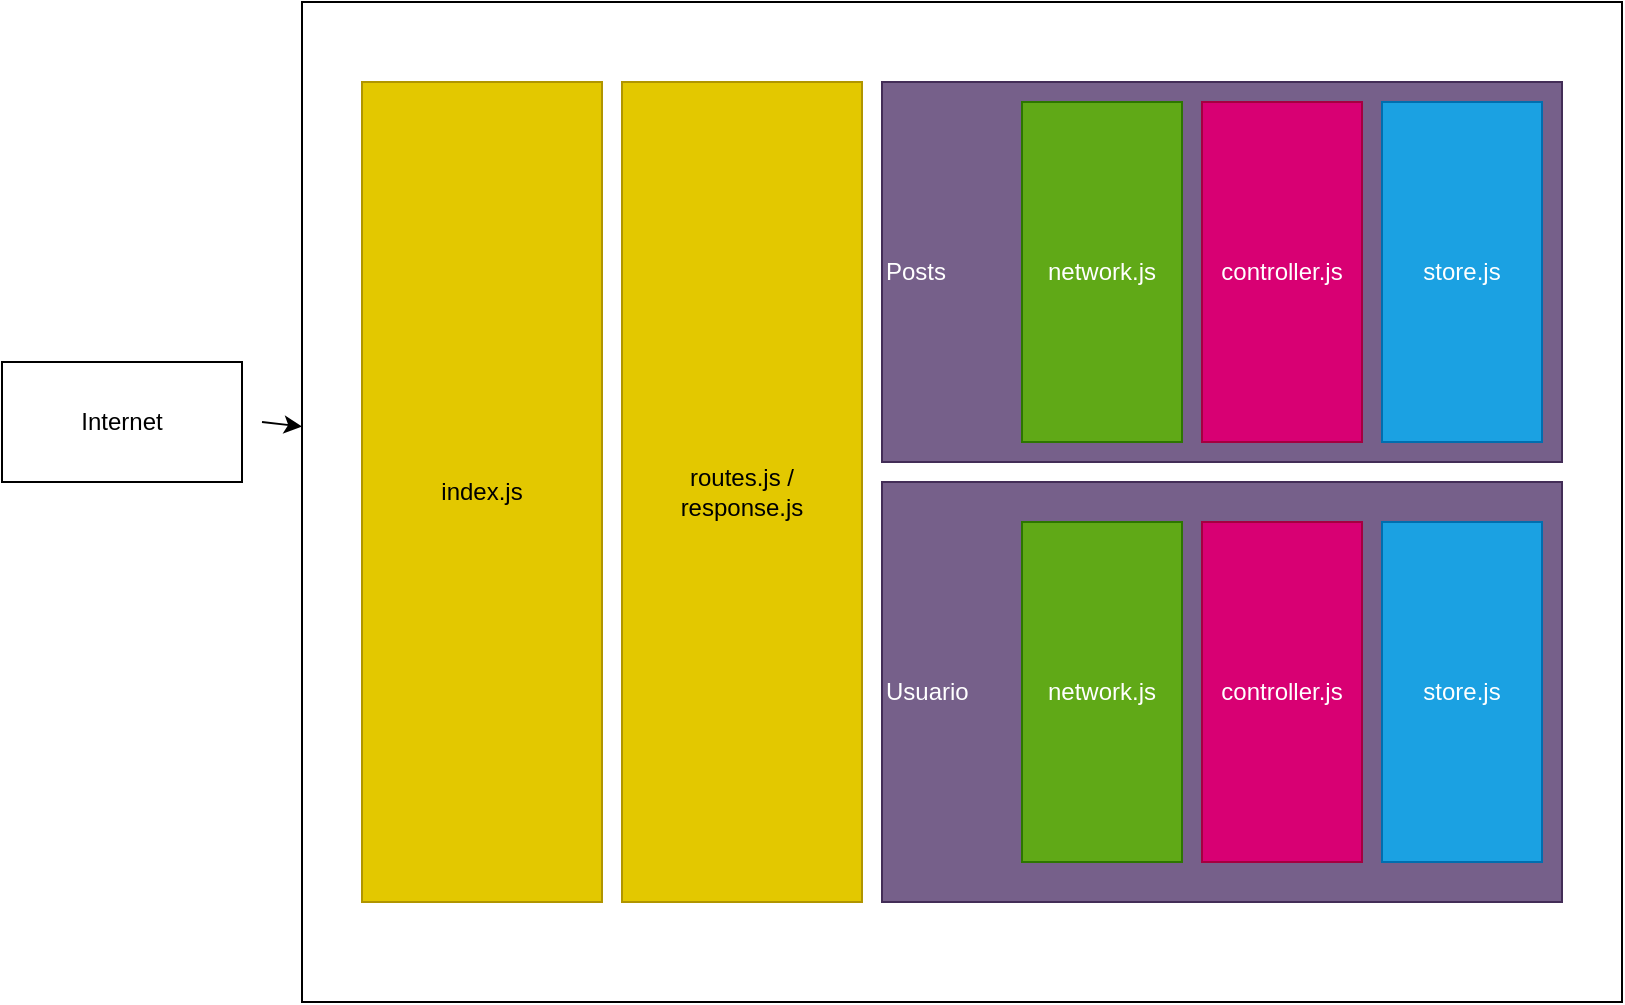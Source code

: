 <mxfile version="13.1.3">
    <diagram id="6hGFLwfOUW9BJ-s0fimq" name="Page-1">
        <mxGraphModel dx="728" dy="581" grid="1" gridSize="10" guides="1" tooltips="1" connect="1" arrows="1" fold="1" page="1" pageScale="1" pageWidth="827" pageHeight="1169" math="0" shadow="0">
            <root>
                <mxCell id="0"/>
                <mxCell id="1" parent="0"/>
                <mxCell id="2" value="Internet" style="rounded=0;whiteSpace=wrap;html=1;" parent="1" vertex="1">
                    <mxGeometry x="30" y="250" width="120" height="60" as="geometry"/>
                </mxCell>
                <mxCell id="3" value="" style="endArrow=classic;html=1;" parent="1" target="4" edge="1">
                    <mxGeometry width="50" height="50" relative="1" as="geometry">
                        <mxPoint x="160" y="280" as="sourcePoint"/>
                        <mxPoint x="240" y="280" as="targetPoint"/>
                    </mxGeometry>
                </mxCell>
                <mxCell id="4" value="" style="rounded=0;whiteSpace=wrap;html=1;" parent="1" vertex="1">
                    <mxGeometry x="180" y="70" width="660" height="500" as="geometry"/>
                </mxCell>
                <mxCell id="5" value="index.js" style="rounded=0;whiteSpace=wrap;html=1;fillColor=#e3c800;strokeColor=#B09500;fontColor=#000000;" parent="1" vertex="1">
                    <mxGeometry x="210" y="110" width="120" height="410" as="geometry"/>
                </mxCell>
                <mxCell id="6" value="routes.js /&lt;br&gt;response.js" style="rounded=0;whiteSpace=wrap;html=1;fillColor=#e3c800;strokeColor=#B09500;fontColor=#000000;" parent="1" vertex="1">
                    <mxGeometry x="340" y="110" width="120" height="410" as="geometry"/>
                </mxCell>
                <mxCell id="7" value="Posts" style="rounded=0;whiteSpace=wrap;html=1;align=left;fillColor=#76608a;strokeColor=#432D57;fontColor=#ffffff;" parent="1" vertex="1">
                    <mxGeometry x="470" y="110" width="340" height="190" as="geometry"/>
                </mxCell>
                <mxCell id="8" value="Usuario" style="rounded=0;whiteSpace=wrap;html=1;align=left;fillColor=#76608a;strokeColor=#432D57;fontColor=#ffffff;" parent="1" vertex="1">
                    <mxGeometry x="470" y="310" width="340" height="210" as="geometry"/>
                </mxCell>
                <mxCell id="9" value="network.js" style="rounded=0;whiteSpace=wrap;html=1;fillColor=#60a917;strokeColor=#2D7600;fontColor=#ffffff;" parent="1" vertex="1">
                    <mxGeometry x="540" y="120" width="80" height="170" as="geometry"/>
                </mxCell>
                <mxCell id="12" value="network.js" style="rounded=0;whiteSpace=wrap;html=1;fillColor=#60a917;strokeColor=#2D7600;fontColor=#ffffff;" parent="1" vertex="1">
                    <mxGeometry x="540" y="330" width="80" height="170" as="geometry"/>
                </mxCell>
                <mxCell id="13" value="controller.js" style="rounded=0;whiteSpace=wrap;html=1;fillColor=#d80073;strokeColor=#A50040;fontColor=#ffffff;" parent="1" vertex="1">
                    <mxGeometry x="630" y="120" width="80" height="170" as="geometry"/>
                </mxCell>
                <mxCell id="14" value="controller.js" style="rounded=0;whiteSpace=wrap;html=1;fillColor=#d80073;strokeColor=#A50040;fontColor=#ffffff;" parent="1" vertex="1">
                    <mxGeometry x="630" y="330" width="80" height="170" as="geometry"/>
                </mxCell>
                <mxCell id="15" value="store.js" style="rounded=0;whiteSpace=wrap;html=1;fillColor=#1ba1e2;strokeColor=#006EAF;fontColor=#ffffff;" parent="1" vertex="1">
                    <mxGeometry x="720" y="120" width="80" height="170" as="geometry"/>
                </mxCell>
                <mxCell id="17" value="store.js" style="rounded=0;whiteSpace=wrap;html=1;fillColor=#1ba1e2;strokeColor=#006EAF;fontColor=#ffffff;" parent="1" vertex="1">
                    <mxGeometry x="720" y="330" width="80" height="170" as="geometry"/>
                </mxCell>
            </root>
        </mxGraphModel>
    </diagram>
</mxfile>